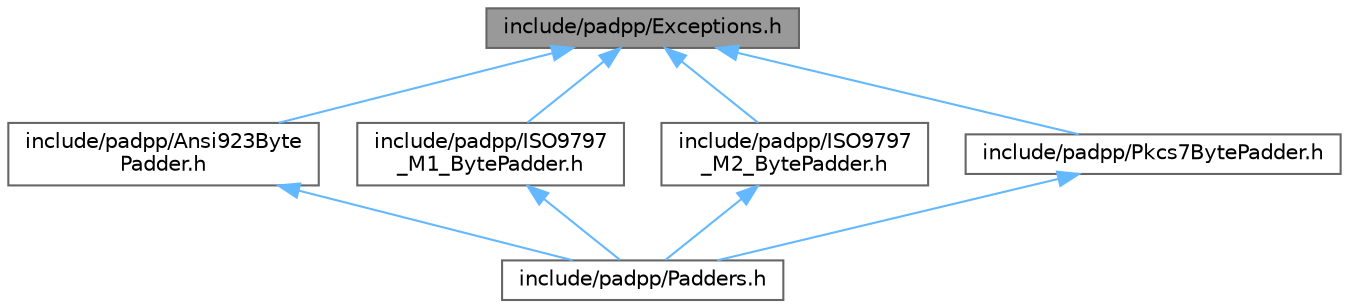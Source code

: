 digraph "include/padpp/Exceptions.h"
{
 // LATEX_PDF_SIZE
  bgcolor="transparent";
  edge [fontname=Helvetica,fontsize=10,labelfontname=Helvetica,labelfontsize=10];
  node [fontname=Helvetica,fontsize=10,shape=box,height=0.2,width=0.4];
  Node1 [id="Node000001",label="include/padpp/Exceptions.h",height=0.2,width=0.4,color="gray40", fillcolor="grey60", style="filled", fontcolor="black",tooltip=" "];
  Node1 -> Node2 [id="edge1_Node000001_Node000002",dir="back",color="steelblue1",style="solid",tooltip=" "];
  Node2 [id="Node000002",label="include/padpp/Ansi923Byte\lPadder.h",height=0.2,width=0.4,color="grey40", fillcolor="white", style="filled",URL="$db/d6a/padpp_2Ansi923BytePadder_8h.html",tooltip=" "];
  Node2 -> Node3 [id="edge2_Node000002_Node000003",dir="back",color="steelblue1",style="solid",tooltip=" "];
  Node3 [id="Node000003",label="include/padpp/Padders.h",height=0.2,width=0.4,color="grey40", fillcolor="white", style="filled",URL="$d4/d19/padpp_2Padders_8h.html",tooltip=" "];
  Node1 -> Node4 [id="edge3_Node000001_Node000004",dir="back",color="steelblue1",style="solid",tooltip=" "];
  Node4 [id="Node000004",label="include/padpp/ISO9797\l_M1_BytePadder.h",height=0.2,width=0.4,color="grey40", fillcolor="white", style="filled",URL="$d9/d4b/padpp_2ISO9797__M1__BytePadder_8h.html",tooltip=" "];
  Node4 -> Node3 [id="edge4_Node000004_Node000003",dir="back",color="steelblue1",style="solid",tooltip=" "];
  Node1 -> Node5 [id="edge5_Node000001_Node000005",dir="back",color="steelblue1",style="solid",tooltip=" "];
  Node5 [id="Node000005",label="include/padpp/ISO9797\l_M2_BytePadder.h",height=0.2,width=0.4,color="grey40", fillcolor="white", style="filled",URL="$dd/dee/padpp_2ISO9797__M2__BytePadder_8h.html",tooltip=" "];
  Node5 -> Node3 [id="edge6_Node000005_Node000003",dir="back",color="steelblue1",style="solid",tooltip=" "];
  Node1 -> Node6 [id="edge7_Node000001_Node000006",dir="back",color="steelblue1",style="solid",tooltip=" "];
  Node6 [id="Node000006",label="include/padpp/Pkcs7BytePadder.h",height=0.2,width=0.4,color="grey40", fillcolor="white", style="filled",URL="$d4/d78/padpp_2Pkcs7BytePadder_8h.html",tooltip=" "];
  Node6 -> Node3 [id="edge8_Node000006_Node000003",dir="back",color="steelblue1",style="solid",tooltip=" "];
}
